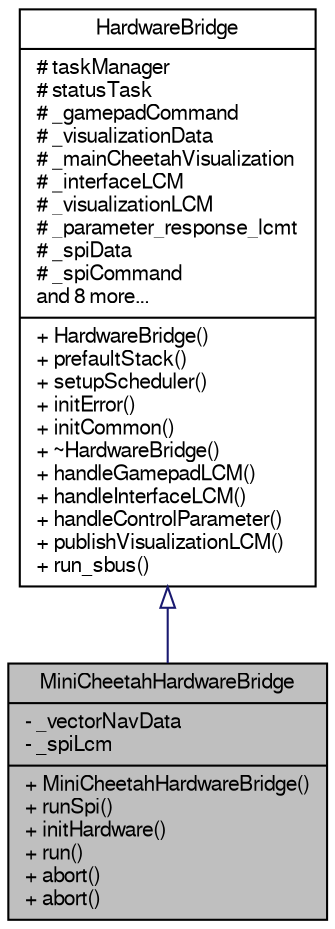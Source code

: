 digraph "MiniCheetahHardwareBridge"
{
  edge [fontname="FreeSans",fontsize="10",labelfontname="FreeSans",labelfontsize="10"];
  node [fontname="FreeSans",fontsize="10",shape=record];
  Node1 [label="{MiniCheetahHardwareBridge\n|- _vectorNavData\l- _spiLcm\l|+ MiniCheetahHardwareBridge()\l+ runSpi()\l+ initHardware()\l+ run()\l+ abort()\l+ abort()\l}",height=0.2,width=0.4,color="black", fillcolor="grey75", style="filled", fontcolor="black"];
  Node2 -> Node1 [dir="back",color="midnightblue",fontsize="10",style="solid",arrowtail="onormal",fontname="FreeSans"];
  Node2 [label="{HardwareBridge\n|# taskManager\l# statusTask\l# _gamepadCommand\l# _visualizationData\l# _mainCheetahVisualization\l# _interfaceLCM\l# _visualizationLCM\l# _parameter_response_lcmt\l# _spiData\l# _spiCommand\land 8 more...\l|+ HardwareBridge()\l+ prefaultStack()\l+ setupScheduler()\l+ initError()\l+ initCommon()\l+ ~HardwareBridge()\l+ handleGamepadLCM()\l+ handleInterfaceLCM()\l+ handleControlParameter()\l+ publishVisualizationLCM()\l+ run_sbus()\l}",height=0.2,width=0.4,color="black", fillcolor="white", style="filled",URL="$d8/dd8/class_hardware_bridge.html"];
}
